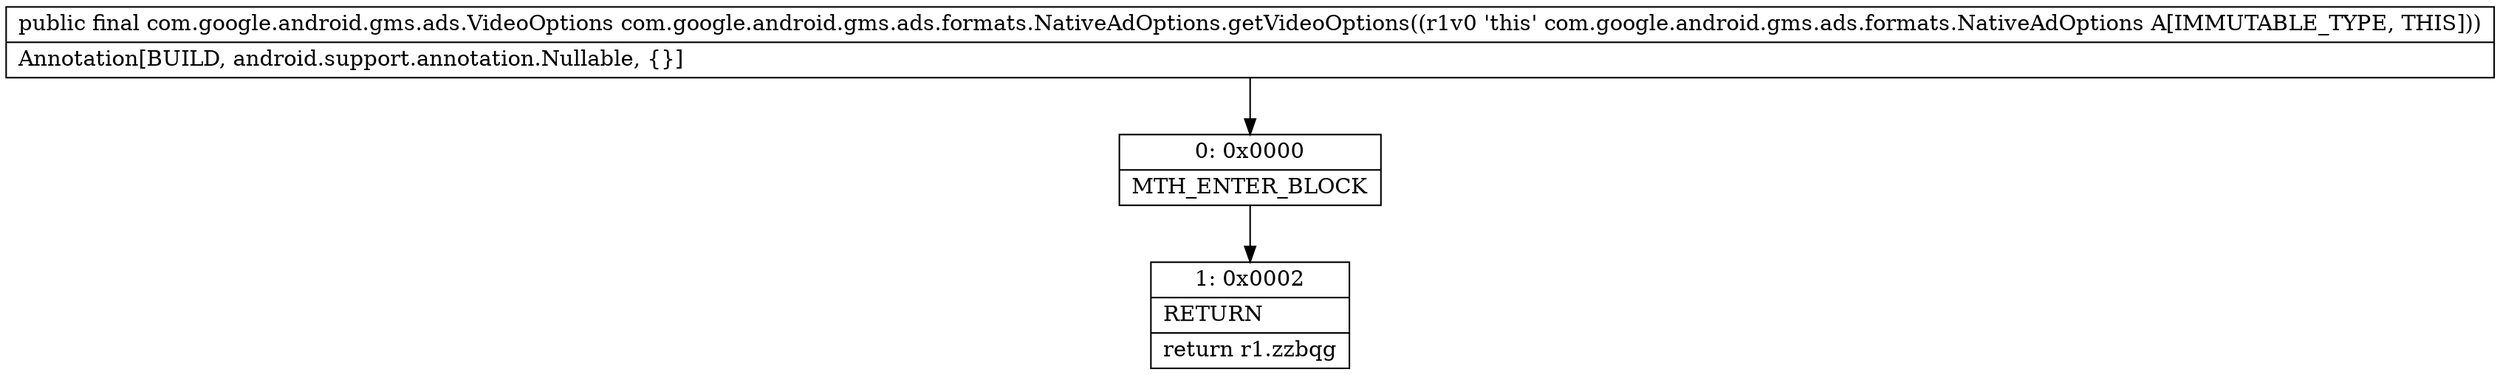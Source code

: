 digraph "CFG forcom.google.android.gms.ads.formats.NativeAdOptions.getVideoOptions()Lcom\/google\/android\/gms\/ads\/VideoOptions;" {
Node_0 [shape=record,label="{0\:\ 0x0000|MTH_ENTER_BLOCK\l}"];
Node_1 [shape=record,label="{1\:\ 0x0002|RETURN\l|return r1.zzbqg\l}"];
MethodNode[shape=record,label="{public final com.google.android.gms.ads.VideoOptions com.google.android.gms.ads.formats.NativeAdOptions.getVideoOptions((r1v0 'this' com.google.android.gms.ads.formats.NativeAdOptions A[IMMUTABLE_TYPE, THIS]))  | Annotation[BUILD, android.support.annotation.Nullable, \{\}]\l}"];
MethodNode -> Node_0;
Node_0 -> Node_1;
}

